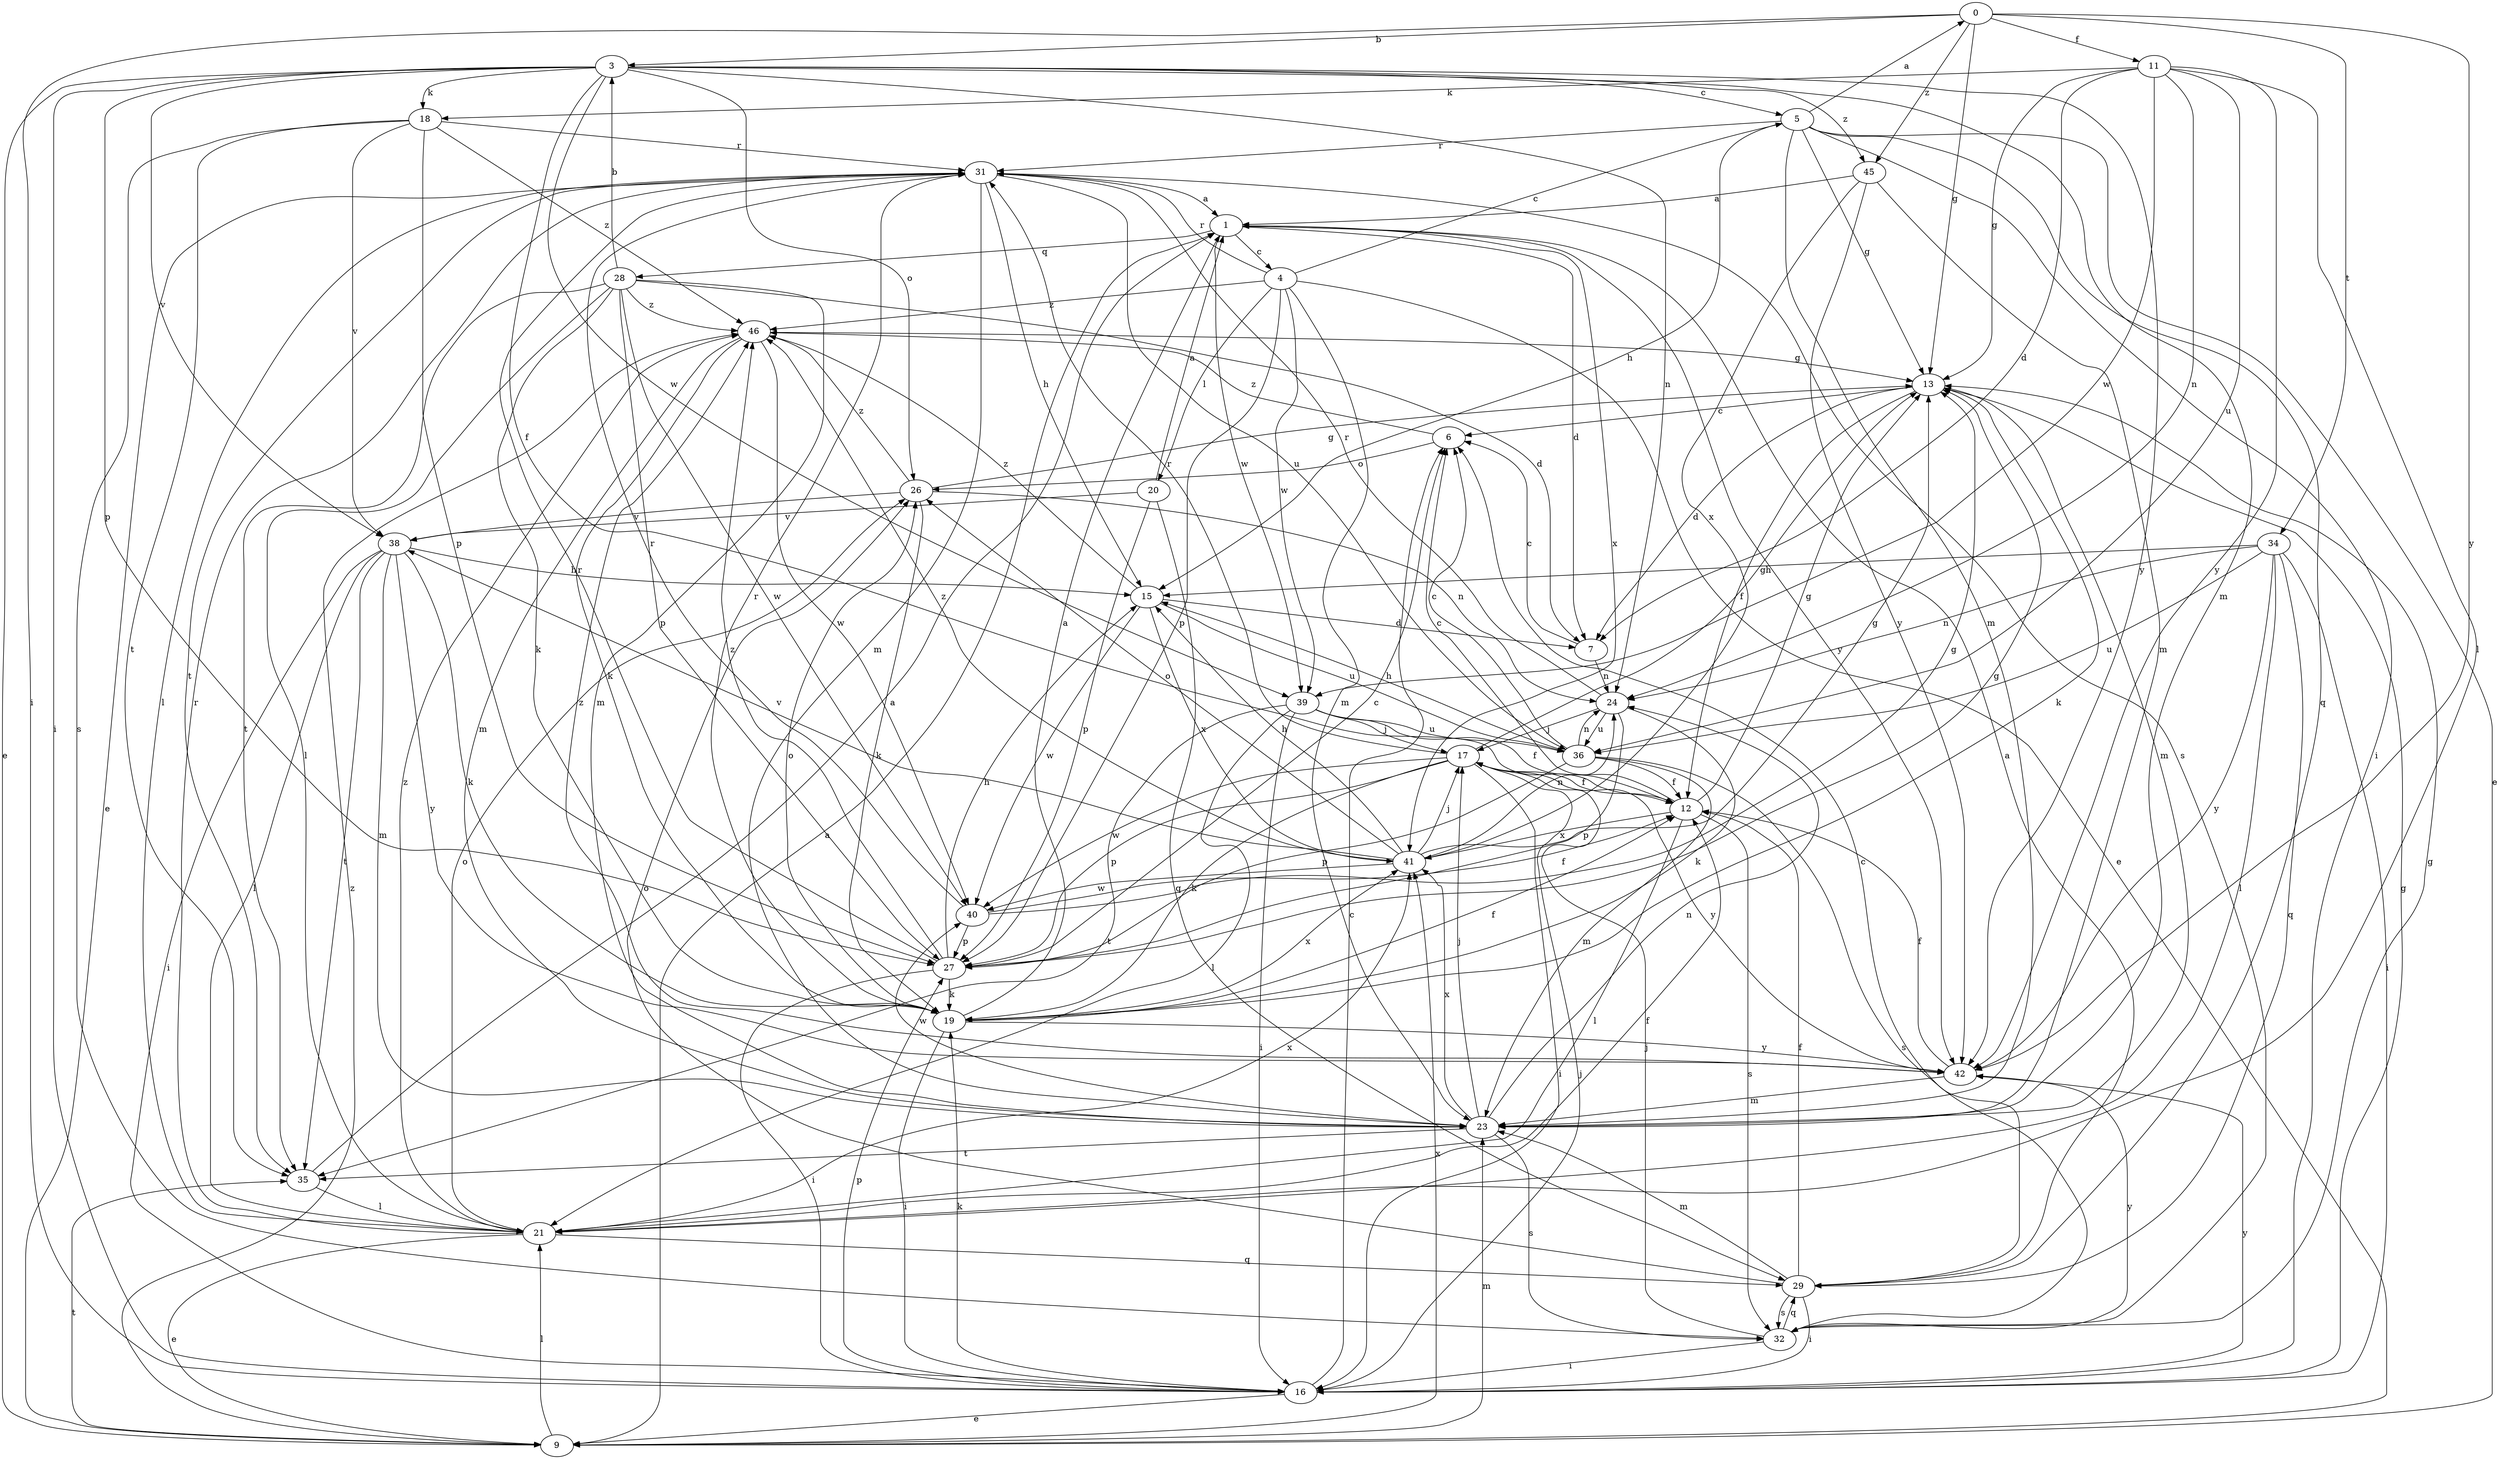 strict digraph  {
0;
1;
3;
4;
5;
6;
7;
9;
11;
12;
13;
15;
16;
17;
18;
19;
20;
21;
23;
24;
26;
27;
28;
29;
31;
32;
34;
35;
36;
38;
39;
40;
41;
42;
45;
46;
0 -> 3  [label=b];
0 -> 11  [label=f];
0 -> 13  [label=g];
0 -> 16  [label=i];
0 -> 34  [label=t];
0 -> 42  [label=y];
0 -> 45  [label=z];
1 -> 4  [label=c];
1 -> 7  [label=d];
1 -> 28  [label=q];
1 -> 39  [label=w];
1 -> 41  [label=x];
1 -> 42  [label=y];
3 -> 5  [label=c];
3 -> 9  [label=e];
3 -> 12  [label=f];
3 -> 16  [label=i];
3 -> 18  [label=k];
3 -> 23  [label=m];
3 -> 24  [label=n];
3 -> 26  [label=o];
3 -> 27  [label=p];
3 -> 38  [label=v];
3 -> 39  [label=w];
3 -> 42  [label=y];
3 -> 45  [label=z];
4 -> 5  [label=c];
4 -> 9  [label=e];
4 -> 20  [label=l];
4 -> 23  [label=m];
4 -> 27  [label=p];
4 -> 31  [label=r];
4 -> 39  [label=w];
4 -> 46  [label=z];
5 -> 0  [label=a];
5 -> 9  [label=e];
5 -> 13  [label=g];
5 -> 15  [label=h];
5 -> 16  [label=i];
5 -> 23  [label=m];
5 -> 29  [label=q];
5 -> 31  [label=r];
6 -> 26  [label=o];
6 -> 46  [label=z];
7 -> 6  [label=c];
7 -> 24  [label=n];
9 -> 1  [label=a];
9 -> 21  [label=l];
9 -> 23  [label=m];
9 -> 35  [label=t];
9 -> 41  [label=x];
9 -> 46  [label=z];
11 -> 7  [label=d];
11 -> 13  [label=g];
11 -> 18  [label=k];
11 -> 21  [label=l];
11 -> 24  [label=n];
11 -> 36  [label=u];
11 -> 39  [label=w];
11 -> 42  [label=y];
12 -> 6  [label=c];
12 -> 13  [label=g];
12 -> 21  [label=l];
12 -> 32  [label=s];
12 -> 41  [label=x];
13 -> 6  [label=c];
13 -> 7  [label=d];
13 -> 12  [label=f];
13 -> 19  [label=k];
13 -> 23  [label=m];
15 -> 7  [label=d];
15 -> 36  [label=u];
15 -> 40  [label=w];
15 -> 41  [label=x];
15 -> 46  [label=z];
16 -> 6  [label=c];
16 -> 9  [label=e];
16 -> 13  [label=g];
16 -> 17  [label=j];
16 -> 19  [label=k];
16 -> 27  [label=p];
16 -> 42  [label=y];
17 -> 12  [label=f];
17 -> 13  [label=g];
17 -> 16  [label=i];
17 -> 19  [label=k];
17 -> 27  [label=p];
17 -> 31  [label=r];
17 -> 40  [label=w];
17 -> 42  [label=y];
18 -> 27  [label=p];
18 -> 31  [label=r];
18 -> 32  [label=s];
18 -> 35  [label=t];
18 -> 38  [label=v];
18 -> 46  [label=z];
19 -> 1  [label=a];
19 -> 12  [label=f];
19 -> 16  [label=i];
19 -> 26  [label=o];
19 -> 31  [label=r];
19 -> 41  [label=x];
19 -> 42  [label=y];
20 -> 1  [label=a];
20 -> 27  [label=p];
20 -> 29  [label=q];
20 -> 38  [label=v];
21 -> 9  [label=e];
21 -> 12  [label=f];
21 -> 26  [label=o];
21 -> 29  [label=q];
21 -> 31  [label=r];
21 -> 41  [label=x];
21 -> 46  [label=z];
23 -> 17  [label=j];
23 -> 24  [label=n];
23 -> 32  [label=s];
23 -> 35  [label=t];
23 -> 40  [label=w];
23 -> 41  [label=x];
24 -> 17  [label=j];
24 -> 19  [label=k];
24 -> 27  [label=p];
24 -> 31  [label=r];
24 -> 36  [label=u];
26 -> 13  [label=g];
26 -> 19  [label=k];
26 -> 24  [label=n];
26 -> 38  [label=v];
26 -> 46  [label=z];
27 -> 6  [label=c];
27 -> 13  [label=g];
27 -> 15  [label=h];
27 -> 16  [label=i];
27 -> 19  [label=k];
27 -> 31  [label=r];
27 -> 46  [label=z];
28 -> 3  [label=b];
28 -> 7  [label=d];
28 -> 19  [label=k];
28 -> 21  [label=l];
28 -> 23  [label=m];
28 -> 27  [label=p];
28 -> 35  [label=t];
28 -> 40  [label=w];
28 -> 46  [label=z];
29 -> 1  [label=a];
29 -> 6  [label=c];
29 -> 12  [label=f];
29 -> 16  [label=i];
29 -> 23  [label=m];
29 -> 26  [label=o];
29 -> 32  [label=s];
31 -> 1  [label=a];
31 -> 9  [label=e];
31 -> 15  [label=h];
31 -> 21  [label=l];
31 -> 23  [label=m];
31 -> 32  [label=s];
31 -> 35  [label=t];
31 -> 36  [label=u];
32 -> 13  [label=g];
32 -> 16  [label=i];
32 -> 17  [label=j];
32 -> 29  [label=q];
32 -> 42  [label=y];
34 -> 15  [label=h];
34 -> 16  [label=i];
34 -> 21  [label=l];
34 -> 24  [label=n];
34 -> 29  [label=q];
34 -> 36  [label=u];
34 -> 42  [label=y];
35 -> 1  [label=a];
35 -> 21  [label=l];
36 -> 6  [label=c];
36 -> 12  [label=f];
36 -> 15  [label=h];
36 -> 23  [label=m];
36 -> 24  [label=n];
36 -> 27  [label=p];
36 -> 32  [label=s];
38 -> 15  [label=h];
38 -> 16  [label=i];
38 -> 19  [label=k];
38 -> 21  [label=l];
38 -> 23  [label=m];
38 -> 35  [label=t];
38 -> 42  [label=y];
39 -> 12  [label=f];
39 -> 16  [label=i];
39 -> 17  [label=j];
39 -> 21  [label=l];
39 -> 35  [label=t];
39 -> 36  [label=u];
40 -> 12  [label=f];
40 -> 13  [label=g];
40 -> 27  [label=p];
40 -> 31  [label=r];
41 -> 13  [label=g];
41 -> 15  [label=h];
41 -> 17  [label=j];
41 -> 24  [label=n];
41 -> 26  [label=o];
41 -> 38  [label=v];
41 -> 40  [label=w];
41 -> 46  [label=z];
42 -> 12  [label=f];
42 -> 23  [label=m];
42 -> 46  [label=z];
45 -> 1  [label=a];
45 -> 23  [label=m];
45 -> 41  [label=x];
45 -> 42  [label=y];
46 -> 13  [label=g];
46 -> 19  [label=k];
46 -> 23  [label=m];
46 -> 40  [label=w];
}
